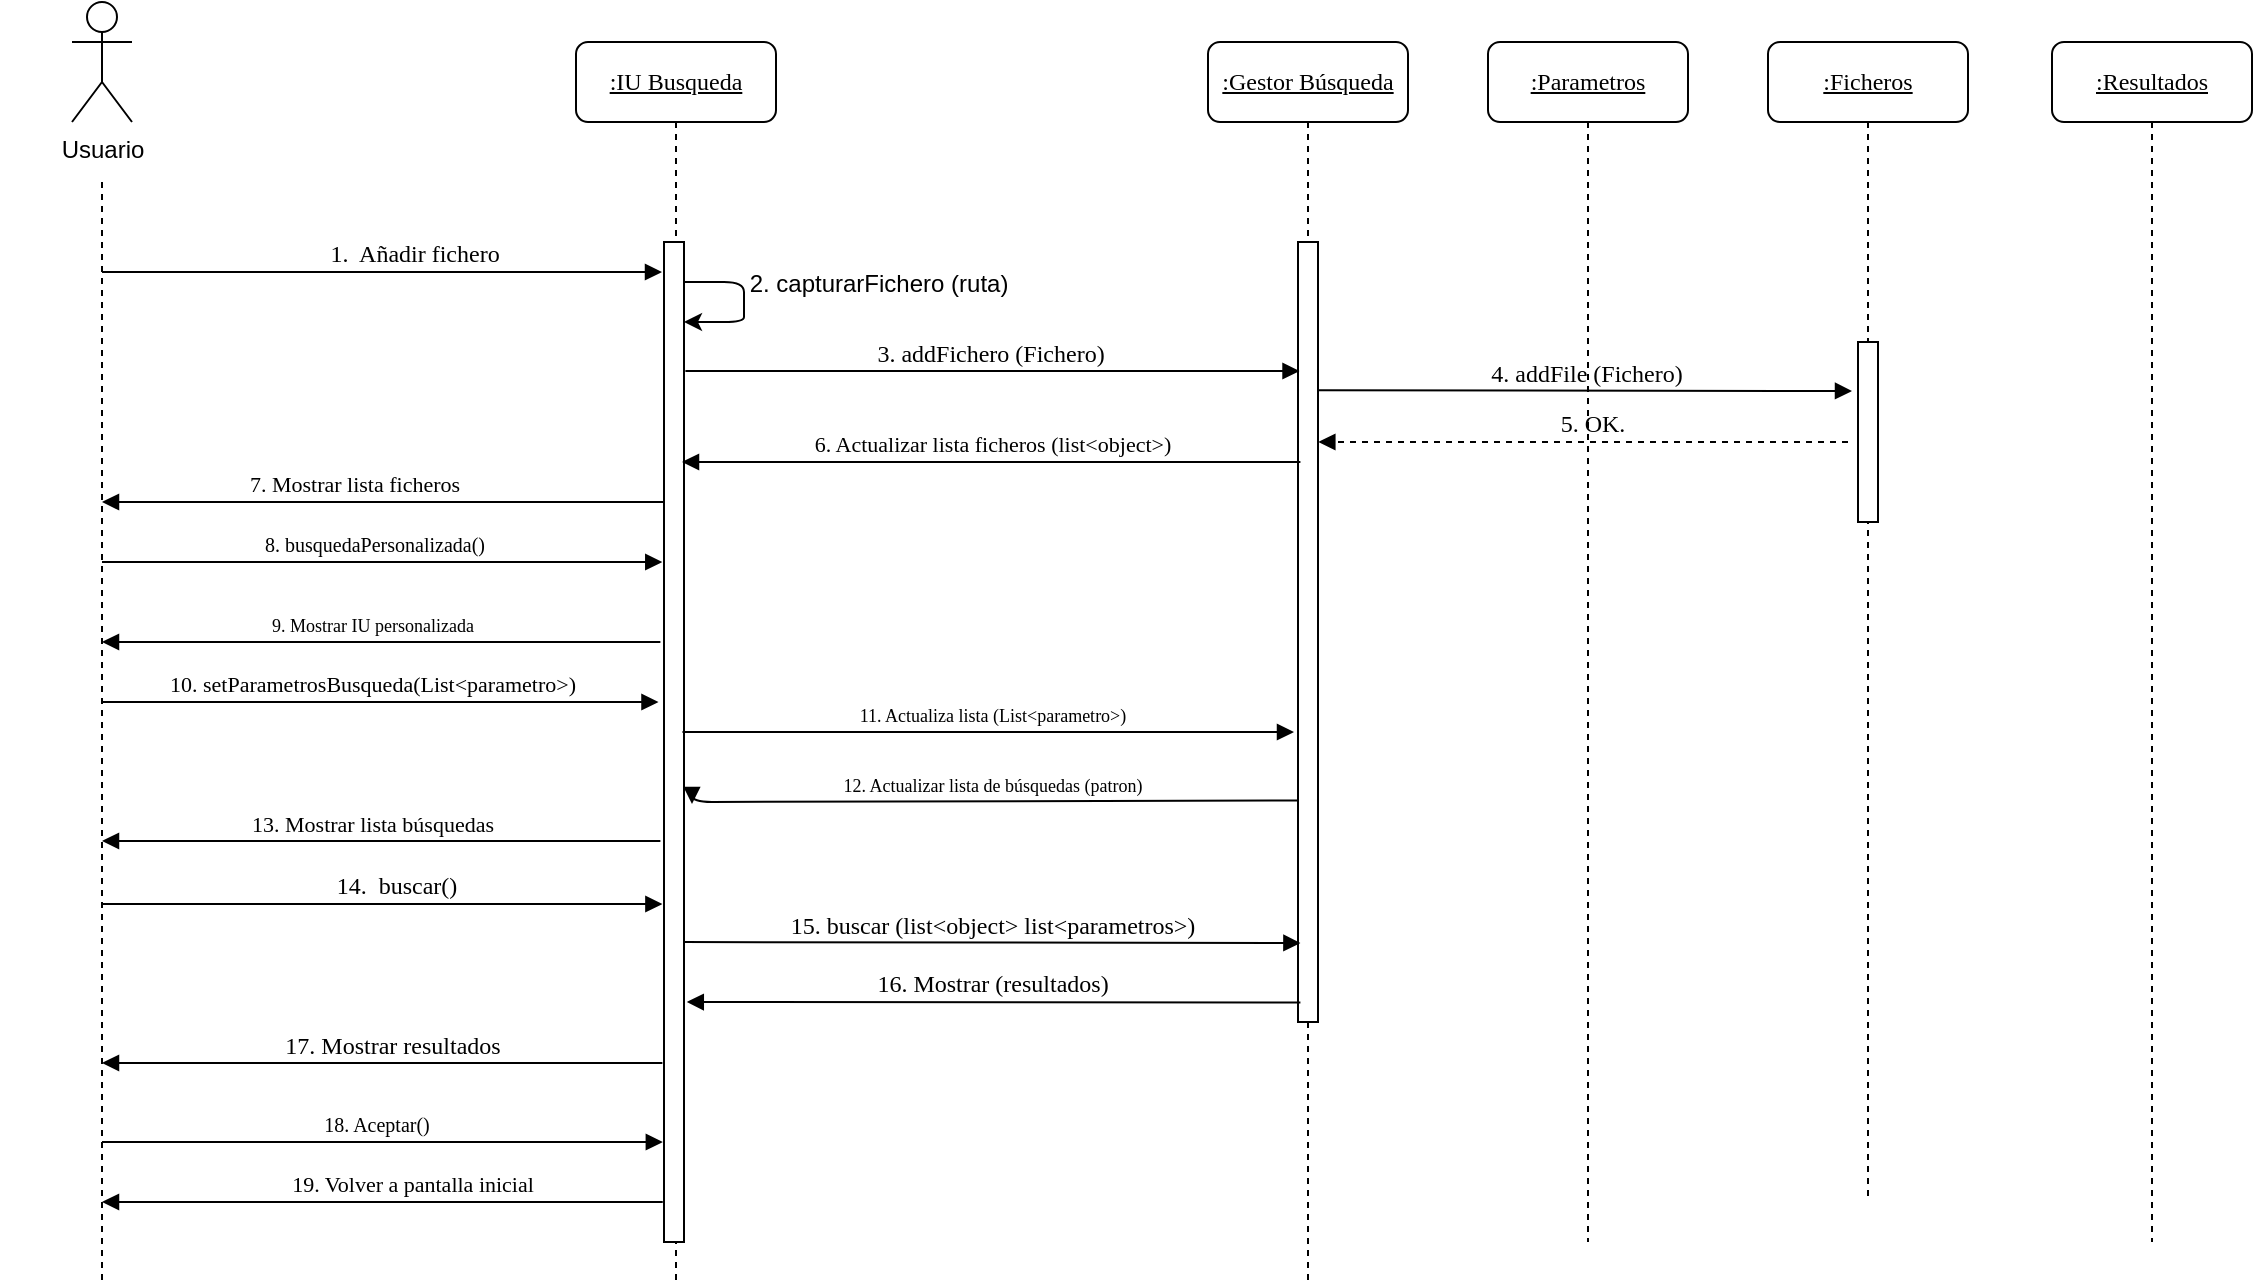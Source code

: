 <mxfile version="10.6.8" type="github"><diagram name="Page-1" id="13e1069c-82ec-6db2-03f1-153e76fe0fe0"><mxGraphModel dx="1862" dy="493" grid="1" gridSize="10" guides="1" tooltips="1" connect="1" arrows="1" fold="1" page="1" pageScale="1" pageWidth="1100" pageHeight="850" background="#ffffff" math="0" shadow="0"><root><mxCell id="0"/><mxCell id="1" parent="0"/><mxCell id="7baba1c4bc27f4b0-2" value="&lt;u&gt;:Gestor Búsqueda&lt;/u&gt;" style="shape=umlLifeline;perimeter=lifelinePerimeter;whiteSpace=wrap;html=1;container=1;collapsible=0;recursiveResize=0;outlineConnect=0;rounded=1;shadow=0;comic=0;labelBackgroundColor=none;strokeColor=#000000;strokeWidth=1;fillColor=#FFFFFF;fontFamily=Verdana;fontSize=12;fontColor=#000000;align=center;" parent="1" vertex="1"><mxGeometry x="368" y="80" width="100" height="620" as="geometry"/></mxCell><mxCell id="7baba1c4bc27f4b0-10" value="" style="html=1;points=[];perimeter=orthogonalPerimeter;rounded=0;shadow=0;comic=0;labelBackgroundColor=none;strokeColor=#000000;strokeWidth=1;fillColor=#FFFFFF;fontFamily=Verdana;fontSize=12;fontColor=#000000;align=center;" parent="7baba1c4bc27f4b0-2" vertex="1"><mxGeometry x="45" y="100" width="10" height="390" as="geometry"/></mxCell><mxCell id="7baba1c4bc27f4b0-3" value="&lt;u&gt;:Parametros&lt;/u&gt;" style="shape=umlLifeline;perimeter=lifelinePerimeter;whiteSpace=wrap;html=1;container=1;collapsible=0;recursiveResize=0;outlineConnect=0;rounded=1;shadow=0;comic=0;labelBackgroundColor=none;strokeColor=#000000;strokeWidth=1;fillColor=#FFFFFF;fontFamily=Verdana;fontSize=12;fontColor=#000000;align=center;" parent="1" vertex="1"><mxGeometry x="508" y="80" width="100" height="600" as="geometry"/></mxCell><mxCell id="7baba1c4bc27f4b0-4" value="&lt;u&gt;:Ficheros&lt;/u&gt;" style="shape=umlLifeline;perimeter=lifelinePerimeter;whiteSpace=wrap;html=1;container=1;collapsible=0;recursiveResize=0;outlineConnect=0;rounded=1;shadow=0;comic=0;labelBackgroundColor=none;strokeColor=#000000;strokeWidth=1;fillColor=#FFFFFF;fontFamily=Verdana;fontSize=12;fontColor=#000000;align=center;" parent="1" vertex="1"><mxGeometry x="648" y="80" width="100" height="580" as="geometry"/></mxCell><mxCell id="P-vnH6OfwDPNcYz-CvTu-11" value="" style="html=1;points=[];perimeter=orthogonalPerimeter;rounded=0;shadow=0;comic=0;labelBackgroundColor=none;strokeColor=#000000;strokeWidth=1;fillColor=#FFFFFF;fontFamily=Verdana;fontSize=12;fontColor=#000000;align=center;" parent="7baba1c4bc27f4b0-4" vertex="1"><mxGeometry x="45" y="150" width="10" height="90" as="geometry"/></mxCell><mxCell id="7baba1c4bc27f4b0-8" value="&lt;u&gt;:IU Busqueda&lt;/u&gt;" style="shape=umlLifeline;perimeter=lifelinePerimeter;whiteSpace=wrap;html=1;container=1;collapsible=0;recursiveResize=0;outlineConnect=0;rounded=1;shadow=0;comic=0;labelBackgroundColor=none;strokeColor=#000000;strokeWidth=1;fillColor=#FFFFFF;fontFamily=Verdana;fontSize=12;fontColor=#000000;align=center;" parent="1" vertex="1"><mxGeometry x="52" y="80" width="100" height="620" as="geometry"/></mxCell><mxCell id="7baba1c4bc27f4b0-9" value="" style="html=1;points=[];perimeter=orthogonalPerimeter;rounded=0;shadow=0;comic=0;labelBackgroundColor=none;strokeColor=#000000;strokeWidth=1;fillColor=#FFFFFF;fontFamily=Verdana;fontSize=12;fontColor=#000000;align=center;" parent="7baba1c4bc27f4b0-8" vertex="1"><mxGeometry x="44" y="100" width="10" height="500" as="geometry"/></mxCell><mxCell id="JLKLApdpmQmwpupXJe5G-4" value="" style="endArrow=classic;html=1;" edge="1" parent="7baba1c4bc27f4b0-8"><mxGeometry width="50" height="50" relative="1" as="geometry"><mxPoint x="54" y="120" as="sourcePoint"/><mxPoint x="54" y="140" as="targetPoint"/><Array as="points"><mxPoint x="84" y="120"/><mxPoint x="84" y="130"/><mxPoint x="84" y="140"/></Array></mxGeometry></mxCell><mxCell id="JLKLApdpmQmwpupXJe5G-5" value="2. capturarFichero (ruta)" style="text;html=1;resizable=0;points=[];align=center;verticalAlign=middle;labelBackgroundColor=#ffffff;" vertex="1" connectable="0" parent="JLKLApdpmQmwpupXJe5G-4"><mxGeometry x="-0.481" y="-1" relative="1" as="geometry"><mxPoint x="76" as="offset"/></mxGeometry></mxCell><mxCell id="P-vnH6OfwDPNcYz-CvTu-14" value="4. addFile (Fichero)" style="html=1;verticalAlign=bottom;endArrow=block;labelBackgroundColor=none;fontFamily=Verdana;fontSize=12;edgeStyle=elbowEdgeStyle;elbow=vertical;exitX=1;exitY=0.101;exitDx=0;exitDy=0;exitPerimeter=0;" parent="1" edge="1"><mxGeometry x="1" y="-133" relative="1" as="geometry"><mxPoint x="423.176" y="254.118" as="sourcePoint"/><mxPoint x="690" y="255" as="targetPoint"/><mxPoint as="offset"/></mxGeometry></mxCell><mxCell id="P-vnH6OfwDPNcYz-CvTu-20" value="1.&amp;nbsp; Añadir fichero" style="html=1;verticalAlign=bottom;endArrow=block;labelBackgroundColor=none;fontFamily=Verdana;fontSize=12;edgeStyle=elbowEdgeStyle;elbow=vertical;entryX=-0.1;entryY=0.03;entryDx=0;entryDy=0;entryPerimeter=0;" parent="1" source="P-vnH6OfwDPNcYz-CvTu-46" edge="1" target="7baba1c4bc27f4b0-9"><mxGeometry x="0.18" y="-10" relative="1" as="geometry"><mxPoint x="20" y="200" as="sourcePoint"/><mxPoint x="135" y="200" as="targetPoint"/><mxPoint x="-9" y="-10" as="offset"/><Array as="points"><mxPoint x="-50" y="195"/></Array></mxGeometry></mxCell><mxCell id="P-vnH6OfwDPNcYz-CvTu-28" value="5. OK." style="html=1;verticalAlign=bottom;endArrow=block;labelBackgroundColor=none;fontFamily=Verdana;fontSize=12;edgeStyle=elbowEdgeStyle;elbow=vertical;entryX=1.017;entryY=0.257;entryDx=0;entryDy=0;entryPerimeter=0;dashed=1;" parent="1" edge="1" target="7baba1c4bc27f4b0-10"><mxGeometry x="-0.032" relative="1" as="geometry"><mxPoint x="688" y="280" as="sourcePoint"/><mxPoint x="441" y="279" as="targetPoint"/><Array as="points"/><mxPoint as="offset"/></mxGeometry></mxCell><mxCell id="P-vnH6OfwDPNcYz-CvTu-29" value="&lt;font style=&quot;font-size: 11px&quot;&gt;6. Actualizar lista ficheros (list&amp;lt;object&amp;gt;)&lt;/font&gt;" style="html=1;verticalAlign=bottom;endArrow=block;labelBackgroundColor=none;fontFamily=Verdana;fontSize=12;edgeStyle=elbowEdgeStyle;elbow=vertical;exitX=0.12;exitY=0.282;exitDx=0;exitDy=0;exitPerimeter=0;entryX=0.9;entryY=0.22;entryDx=0;entryDy=0;entryPerimeter=0;" parent="1" edge="1" target="7baba1c4bc27f4b0-9" source="7baba1c4bc27f4b0-10"><mxGeometry relative="1" as="geometry"><mxPoint x="305" y="290" as="sourcePoint"/><mxPoint x="165" y="290" as="targetPoint"/><Array as="points"/><mxPoint as="offset"/></mxGeometry></mxCell><mxCell id="P-vnH6OfwDPNcYz-CvTu-41" value="3. addFichero (Fichero)" style="html=1;verticalAlign=bottom;endArrow=block;labelBackgroundColor=none;fontFamily=Verdana;fontSize=12;edgeStyle=elbowEdgeStyle;elbow=vertical;exitX=1.019;exitY=0.058;exitDx=0;exitDy=0;exitPerimeter=0;entryX=0.033;entryY=0.074;entryDx=0;entryDy=0;entryPerimeter=0;" parent="1" edge="1"><mxGeometry relative="1" as="geometry"><mxPoint x="106.706" y="244.529" as="sourcePoint"/><mxPoint x="413.765" y="244.529" as="targetPoint"/><mxPoint x="-1" as="offset"/><Array as="points"/></mxGeometry></mxCell><mxCell id="P-vnH6OfwDPNcYz-CvTu-46" value="" style="shape=umlLifeline;perimeter=lifelinePerimeter;whiteSpace=wrap;html=1;container=1;collapsible=0;recursiveResize=0;outlineConnect=0;rounded=1;shadow=0;comic=0;labelBackgroundColor=none;strokeColor=#000000;strokeWidth=1;fillColor=#FFFFFF;fontFamily=Verdana;fontSize=12;fontColor=#000000;align=center;size=0;" parent="1" vertex="1"><mxGeometry x="-235" y="150" width="100" height="550" as="geometry"/></mxCell><mxCell id="P-vnH6OfwDPNcYz-CvTu-55" value="Usuario" style="shape=umlActor;verticalLabelPosition=bottom;labelBackgroundColor=#ffffff;verticalAlign=top;html=1;outlineConnect=0;" parent="1" vertex="1"><mxGeometry x="-200" y="60" width="30" height="60" as="geometry"/></mxCell><mxCell id="P-vnH6OfwDPNcYz-CvTu-56" value="14.&amp;nbsp; buscar()" style="html=1;verticalAlign=bottom;endArrow=block;labelBackgroundColor=none;fontFamily=Verdana;fontSize=12;edgeStyle=elbowEdgeStyle;elbow=vertical;entryX=-0.08;entryY=0.662;entryDx=0;entryDy=0;entryPerimeter=0;" parent="1" edge="1" target="7baba1c4bc27f4b0-9" source="P-vnH6OfwDPNcYz-CvTu-46"><mxGeometry x="0.822" y="-110" relative="1" as="geometry"><mxPoint x="-10" y="510" as="sourcePoint"/><mxPoint x="60" y="511" as="targetPoint"/><Array as="points"><mxPoint x="70" y="511"/></Array><mxPoint x="-109" y="-110" as="offset"/></mxGeometry></mxCell><mxCell id="P-vnH6OfwDPNcYz-CvTu-59" value="&lt;font style=&quot;font-size: 11px&quot;&gt;7. Mostrar lista ficheros&lt;/font&gt;" style="html=1;verticalAlign=bottom;endArrow=block;labelBackgroundColor=none;fontFamily=Verdana;fontSize=12;edgeStyle=elbowEdgeStyle;elbow=vertical;" parent="1" target="P-vnH6OfwDPNcYz-CvTu-46" edge="1"><mxGeometry x="0.108" relative="1" as="geometry"><mxPoint x="96" y="310" as="sourcePoint"/><mxPoint y="299.5" as="targetPoint"/><Array as="points"><mxPoint x="60" y="310"/><mxPoint x="150" y="299"/></Array><mxPoint as="offset"/></mxGeometry></mxCell><mxCell id="P-vnH6OfwDPNcYz-CvTu-60" value="&lt;font style=&quot;font-size: 12px&quot;&gt;16. Mostrar (resultados)&lt;/font&gt;" style="html=1;verticalAlign=bottom;endArrow=block;labelBackgroundColor=none;fontFamily=Verdana;fontSize=12;edgeStyle=elbowEdgeStyle;elbow=vertical;exitX=0.12;exitY=0.975;exitDx=0;exitDy=0;exitPerimeter=0;entryX=1.14;entryY=0.759;entryDx=0;entryDy=0;entryPerimeter=0;" parent="1" edge="1" target="7baba1c4bc27f4b0-9" source="7baba1c4bc27f4b0-10"><mxGeometry x="0.006" relative="1" as="geometry"><mxPoint x="305" y="560" as="sourcePoint"/><mxPoint x="159.5" y="560" as="targetPoint"/><Array as="points"/><mxPoint as="offset"/></mxGeometry></mxCell><mxCell id="P-vnH6OfwDPNcYz-CvTu-62" value="&lt;font style=&quot;font-size: 10px&quot;&gt;8. busquedaPersonalizada()&lt;/font&gt;" style="html=1;verticalAlign=bottom;endArrow=block;labelBackgroundColor=none;fontFamily=Verdana;fontSize=12;edgeStyle=elbowEdgeStyle;elbow=vertical;entryX=-0.086;entryY=0.32;entryDx=0;entryDy=0;entryPerimeter=0;" parent="1" edge="1" target="7baba1c4bc27f4b0-9" source="P-vnH6OfwDPNcYz-CvTu-46"><mxGeometry x="0.822" y="-120" relative="1" as="geometry"><mxPoint x="-10" y="340" as="sourcePoint"/><mxPoint x="145" y="340.5" as="targetPoint"/><Array as="points"><mxPoint x="70" y="340"/><mxPoint x="75.5" y="340"/><mxPoint x="75.5" y="330"/></Array><mxPoint x="-119" y="-120" as="offset"/></mxGeometry></mxCell><mxCell id="P-vnH6OfwDPNcYz-CvTu-64" value="&lt;font style=&quot;font-size: 9px&quot;&gt;9. Mostrar IU personalizada&lt;/font&gt;" style="html=1;verticalAlign=bottom;endArrow=block;labelBackgroundColor=none;fontFamily=Verdana;fontSize=12;edgeStyle=elbowEdgeStyle;elbow=vertical;exitX=-0.181;exitY=0.4;exitDx=0;exitDy=0;exitPerimeter=0;" parent="1" edge="1" target="P-vnH6OfwDPNcYz-CvTu-46" source="7baba1c4bc27f4b0-9"><mxGeometry x="0.03" relative="1" as="geometry"><mxPoint x="140" y="380" as="sourcePoint"/><mxPoint x="-10" y="380" as="targetPoint"/><Array as="points"/><mxPoint as="offset"/></mxGeometry></mxCell><mxCell id="P-vnH6OfwDPNcYz-CvTu-67" value="&lt;font style=&quot;font-size: 11px&quot;&gt;10. setParametrosBusqueda(List&amp;lt;parametro&amp;gt;)&lt;br&gt;&lt;/font&gt;" style="html=1;verticalAlign=bottom;endArrow=block;labelBackgroundColor=none;fontFamily=Verdana;fontSize=12;edgeStyle=elbowEdgeStyle;elbow=vertical;entryX=-0.276;entryY=0.461;entryDx=0;entryDy=0;entryPerimeter=0;" parent="1" source="P-vnH6OfwDPNcYz-CvTu-46" edge="1" target="7baba1c4bc27f4b0-9"><mxGeometry x="1" y="-143" relative="1" as="geometry"><mxPoint x="10" y="410" as="sourcePoint"/><mxPoint x="140" y="411" as="targetPoint"/><Array as="points"><mxPoint x="70" y="410"/><mxPoint x="100" y="411"/><mxPoint x="95.5" y="400"/></Array><mxPoint as="offset"/></mxGeometry></mxCell><mxCell id="P-vnH6OfwDPNcYz-CvTu-68" value="&lt;font style=&quot;font-size: 9px&quot;&gt;11. Actualiza lista (List&amp;lt;parametro&amp;gt;)&lt;/font&gt;" style="html=1;verticalAlign=bottom;endArrow=block;labelBackgroundColor=none;fontFamily=Verdana;fontSize=12;edgeStyle=elbowEdgeStyle;elbow=vertical;entryX=-0.2;entryY=0.628;entryDx=0;entryDy=0;entryPerimeter=0;exitX=0.924;exitY=0.49;exitDx=0;exitDy=0;exitPerimeter=0;" parent="1" edge="1" target="7baba1c4bc27f4b0-10" source="7baba1c4bc27f4b0-9"><mxGeometry x="0.012" relative="1" as="geometry"><mxPoint x="155" y="425" as="sourcePoint"/><mxPoint x="300" y="425" as="targetPoint"/><Array as="points"><mxPoint x="270.5" y="425"/><mxPoint x="266" y="414"/></Array><mxPoint as="offset"/></mxGeometry></mxCell><mxCell id="P-vnH6OfwDPNcYz-CvTu-71" value="&lt;font style=&quot;font-size: 9px&quot;&gt;12. Actualizar lista de búsquedas (patron)&lt;/font&gt;" style="html=1;verticalAlign=bottom;endArrow=block;labelBackgroundColor=none;fontFamily=Verdana;fontSize=12;edgeStyle=elbowEdgeStyle;elbow=vertical;exitX=0.04;exitY=0.716;exitDx=0;exitDy=0;exitPerimeter=0;entryX=1.4;entryY=0.562;entryDx=0;entryDy=0;entryPerimeter=0;" parent="1" edge="1" target="7baba1c4bc27f4b0-9" source="7baba1c4bc27f4b0-10"><mxGeometry x="0.013" relative="1" as="geometry"><mxPoint x="305" y="459.5" as="sourcePoint"/><mxPoint x="120" y="461" as="targetPoint"/><Array as="points"/><mxPoint as="offset"/></mxGeometry></mxCell><mxCell id="P-vnH6OfwDPNcYz-CvTu-75" value="15. buscar (list&amp;lt;object&amp;gt; list&amp;lt;parametros&amp;gt;)" style="html=1;verticalAlign=bottom;endArrow=block;labelBackgroundColor=none;fontFamily=Verdana;fontSize=12;edgeStyle=elbowEdgeStyle;elbow=vertical;entryX=0.12;entryY=0.899;entryDx=0;entryDy=0;entryPerimeter=0;exitX=0.98;exitY=0.7;exitDx=0;exitDy=0;exitPerimeter=0;" parent="1" edge="1" target="7baba1c4bc27f4b0-10" source="7baba1c4bc27f4b0-9"><mxGeometry x="0.002" relative="1" as="geometry"><mxPoint x="159.5" y="530" as="sourcePoint"/><mxPoint x="305" y="530.5" as="targetPoint"/><Array as="points"><mxPoint x="155" y="530.5"/></Array><mxPoint as="offset"/></mxGeometry></mxCell><mxCell id="P-vnH6OfwDPNcYz-CvTu-77" value="&lt;font style=&quot;font-size: 11px&quot;&gt;13. Mostrar lista búsquedas&lt;/font&gt;" style="html=1;verticalAlign=bottom;endArrow=block;labelBackgroundColor=none;fontFamily=Verdana;fontSize=12;edgeStyle=elbowEdgeStyle;elbow=vertical;exitX=-0.181;exitY=0.599;exitDx=0;exitDy=0;exitPerimeter=0;" parent="1" edge="1" target="P-vnH6OfwDPNcYz-CvTu-46" source="7baba1c4bc27f4b0-9"><mxGeometry x="0.03" relative="1" as="geometry"><mxPoint x="140.5" y="480" as="sourcePoint"/><mxPoint x="-15" y="480.5" as="targetPoint"/><Array as="points"/><mxPoint as="offset"/></mxGeometry></mxCell><mxCell id="P-vnH6OfwDPNcYz-CvTu-81" value="&lt;font style=&quot;font-size: 12px&quot;&gt;17. Mostrar resultados&lt;/font&gt;" style="html=1;verticalAlign=bottom;endArrow=block;labelBackgroundColor=none;fontFamily=Verdana;fontSize=12;edgeStyle=elbowEdgeStyle;elbow=vertical;exitX=-0.08;exitY=0.821;exitDx=0;exitDy=0;exitPerimeter=0;" parent="1" edge="1" target="P-vnH6OfwDPNcYz-CvTu-46" source="7baba1c4bc27f4b0-9"><mxGeometry x="-0.037" relative="1" as="geometry"><mxPoint x="80" y="590" as="sourcePoint"/><mxPoint x="-10" y="590" as="targetPoint"/><Array as="points"/><mxPoint as="offset"/></mxGeometry></mxCell><mxCell id="P-vnH6OfwDPNcYz-CvTu-83" value="&lt;font style=&quot;font-size: 10px&quot;&gt;18. Aceptar()&lt;br&gt;&lt;/font&gt;" style="html=1;verticalAlign=bottom;endArrow=block;labelBackgroundColor=none;fontFamily=Verdana;fontSize=12;edgeStyle=elbowEdgeStyle;elbow=vertical;entryX=-0.058;entryY=0.9;entryDx=0;entryDy=0;entryPerimeter=0;" parent="1" edge="1" target="7baba1c4bc27f4b0-9" source="P-vnH6OfwDPNcYz-CvTu-46"><mxGeometry x="0.18" y="-30" relative="1" as="geometry"><mxPoint x="-10" y="629.5" as="sourcePoint"/><mxPoint x="90" y="630" as="targetPoint"/><Array as="points"/><mxPoint x="-29" y="-30" as="offset"/></mxGeometry></mxCell><mxCell id="P-vnH6OfwDPNcYz-CvTu-84" value="&lt;font style=&quot;font-size: 11px&quot;&gt;19. Volver a pantalla inicial&lt;/font&gt;" style="html=1;verticalAlign=bottom;endArrow=block;labelBackgroundColor=none;fontFamily=Verdana;fontSize=12;edgeStyle=elbowEdgeStyle;elbow=vertical;" parent="1" edge="1" target="P-vnH6OfwDPNcYz-CvTu-46"><mxGeometry x="-0.018" relative="1" as="geometry"><mxPoint x="80" y="660" as="sourcePoint"/><mxPoint x="-10.5" y="659.5" as="targetPoint"/><Array as="points"><mxPoint x="100" y="660"/></Array><mxPoint as="offset"/></mxGeometry></mxCell><mxCell id="JLKLApdpmQmwpupXJe5G-1" value="&lt;u&gt;:Resultados&lt;/u&gt;" style="shape=umlLifeline;perimeter=lifelinePerimeter;whiteSpace=wrap;html=1;container=1;collapsible=0;recursiveResize=0;outlineConnect=0;rounded=1;shadow=0;comic=0;labelBackgroundColor=none;strokeColor=#000000;strokeWidth=1;fillColor=#FFFFFF;fontFamily=Verdana;fontSize=12;fontColor=#000000;align=center;" vertex="1" parent="1"><mxGeometry x="790" y="80" width="100" height="600" as="geometry"/></mxCell></root></mxGraphModel></diagram></mxfile>